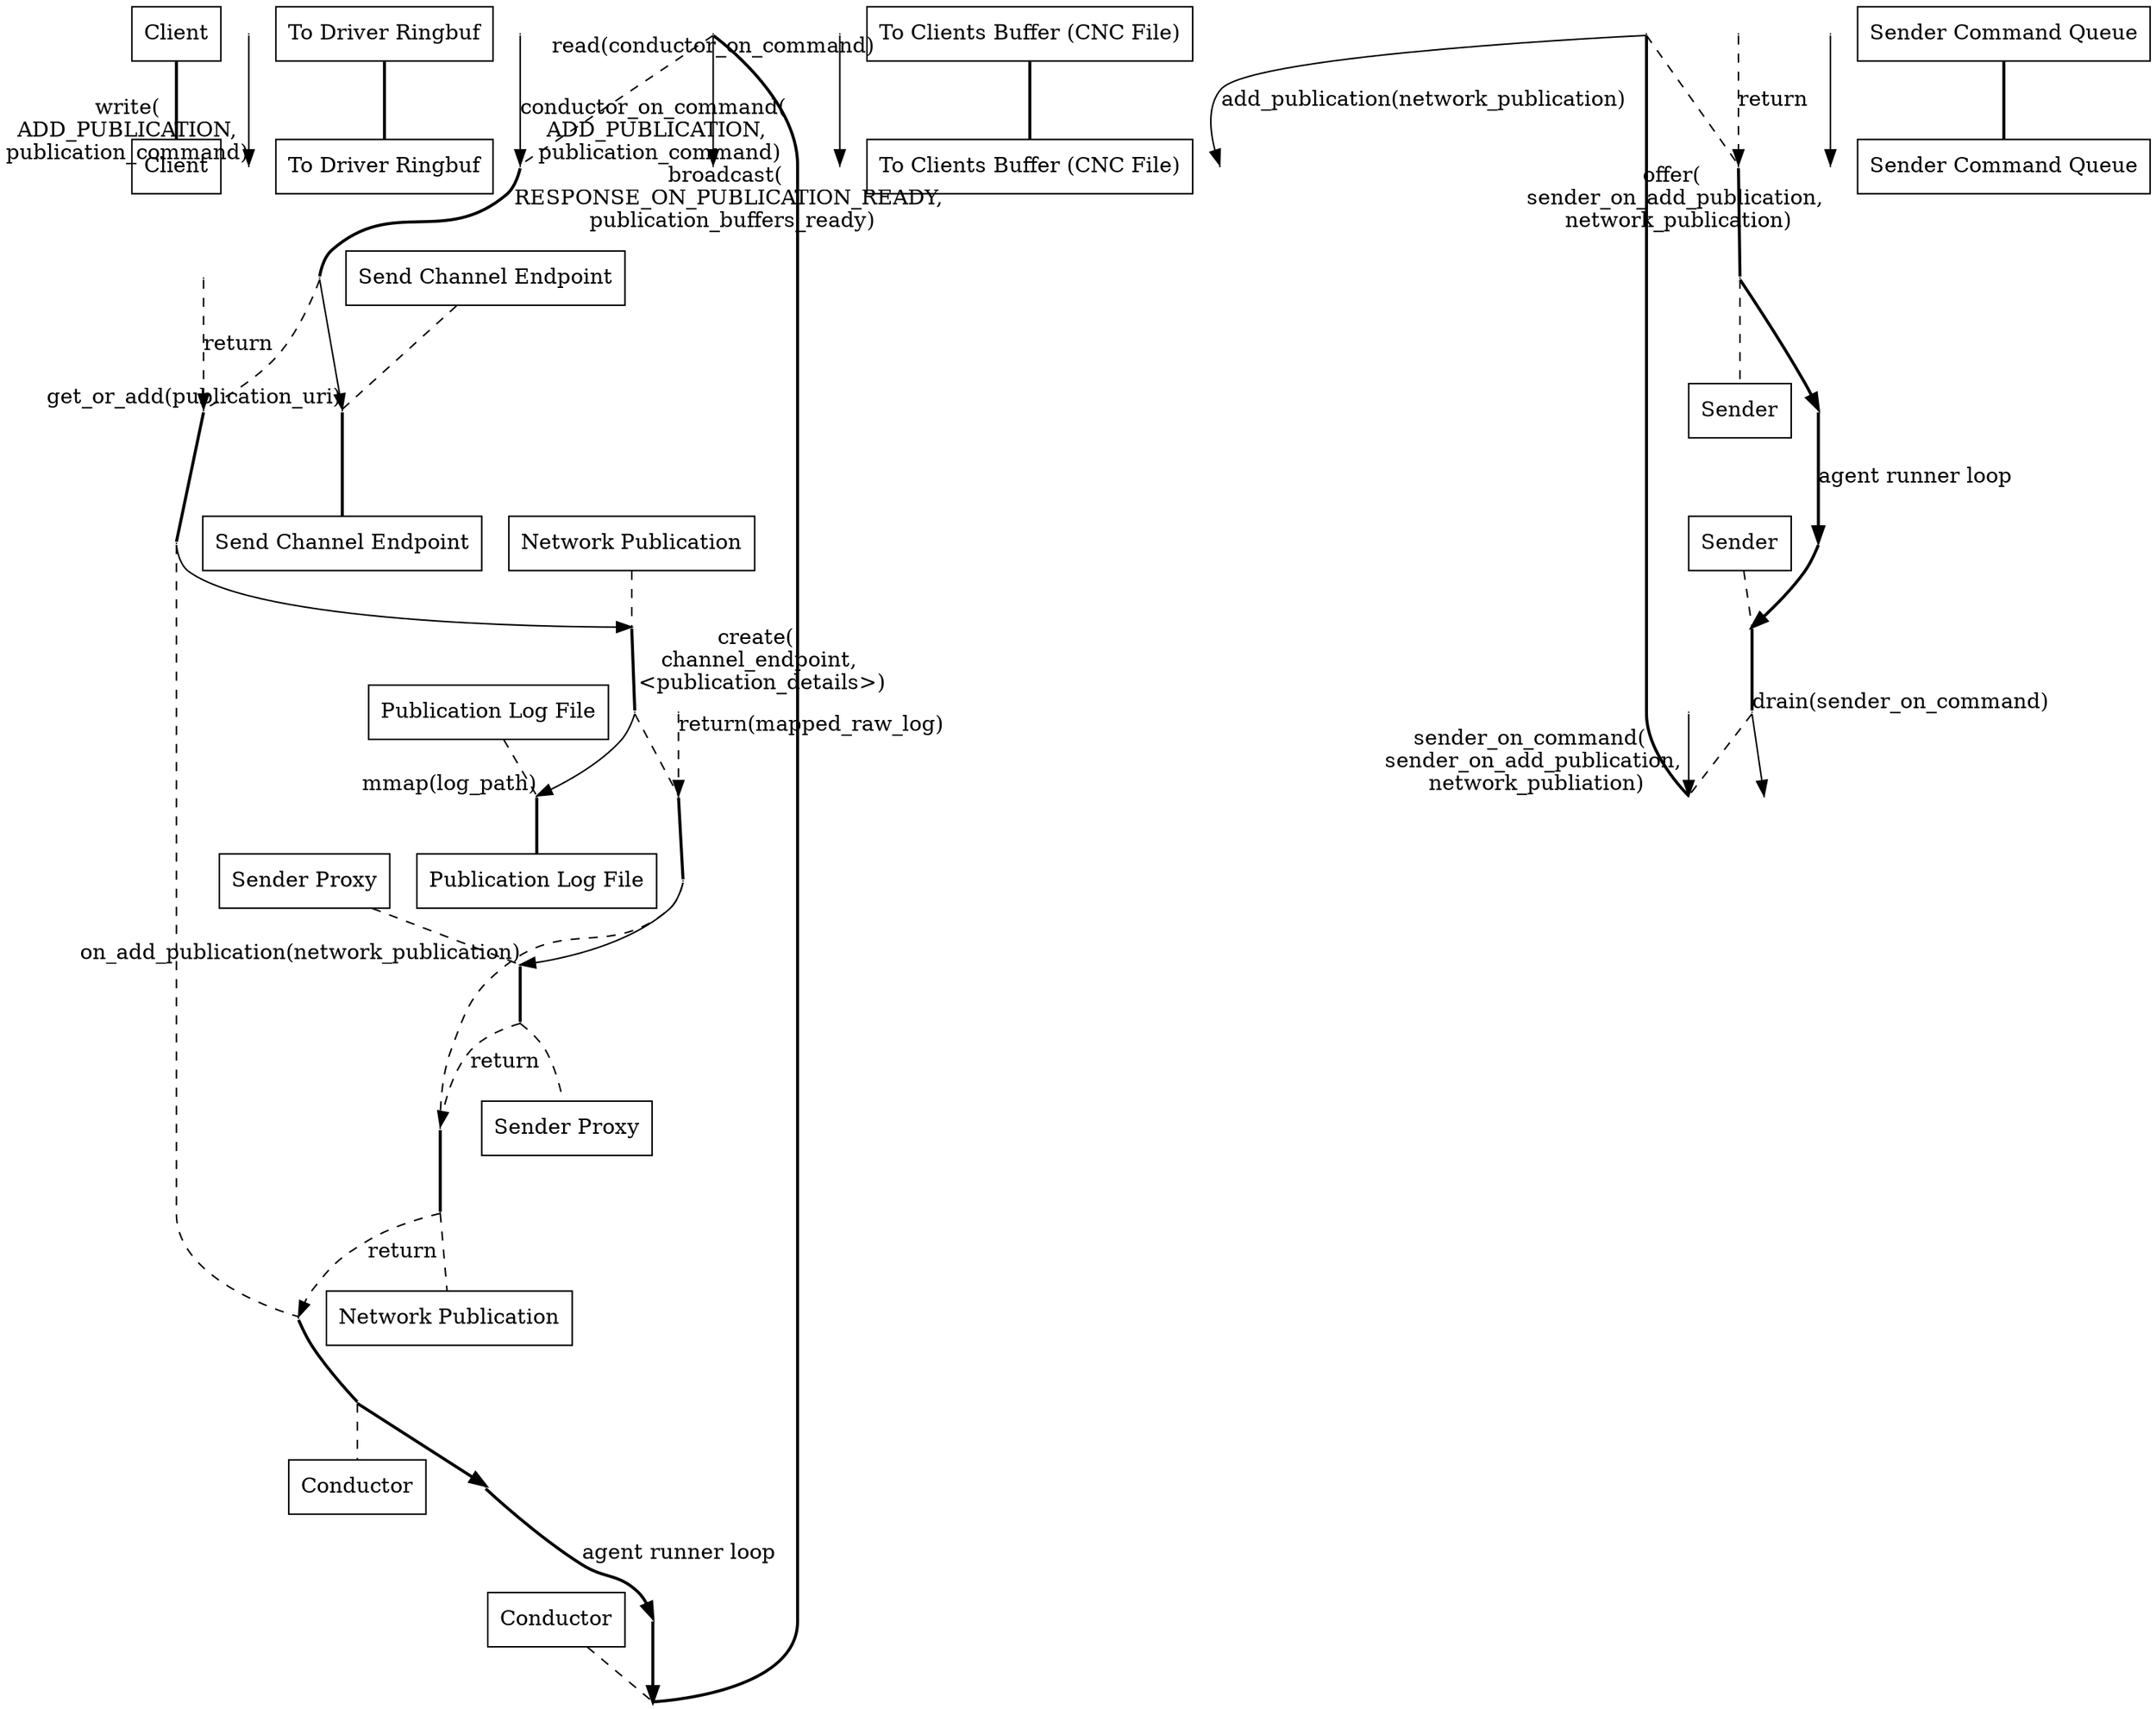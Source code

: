digraph add_publication_sequence_diagram {
  client__head [ label="Client" pos="0,0!" shape="record" ];
  client__write [ pos="0,-1!" shape="point" width="0" ]
  client__foot [ label="Client" pos="0,-17!" shape="record" ];
  to_driver_ringbuf__head [ label="To Driver Ringbuf" pos="3,0!" shape="record" ];
  to_driver_ringbuf__write [ pos="3,-1!" shape="point" width="0" ]
  to_driver_ringbuf__read [ pos="3,-2!" shape="point" width="0" ]
  to_driver_ringbuf__on_command [ pos="3,-3!" shape="point" width="0" ]
  to_driver_ringbuf__foot [ label="To Driver Ringbuf" pos="3,-17!" shape="record" ];
  conductor__head [ label="Conductor" pos="6,0!" shape="record" ];
  conductor__loop_begin [ pos="6,-1!" shape="point" width="0" ];
  conductor__ret_loop_begin [ pos="6.5,-1!" shape="point" width="0" ];
  conductor__read [ pos="6,-2!" shape="point" width="0" ]
  conductor__on_command [ pos="6,-3!" shape="point" width="0" ]
  conductor__get_add [ pos="6,-4!" shape="point" width="0" ]
  conductor__ret_get_add [ pos="6,-5!" shape="point" width="0" ]
  conductor__create [ pos="6,-6!" shape="point" width="0" ]
  conductor__ret_create [ pos="6,-12!" shape="point" width="0" ]
  conductor__broadcast [ pos="6,-15!" shape="point" width="0" ]
  conductor__loop_end [ pos="6,-16!" shape="point" width="0" ];
  conductor__ret_loop_end [ pos="6.5,-16!" shape="point" width="0" ];
  conductor__foot [ label="Conductor" pos="6,-17!" shape="record" ];
  to_clients_buffer__head [ label="To Clients Buffer (CNC File)" pos="9,0!" shape="record" ];
  to_clients_buffer__broadcast [ pos="9,-15!" shape="point" width="0" ]
  to_clients_buffer__foot [ label="To Clients Buffer (CNC File)" pos="9,-17!" shape="record" ];
  send_channel_endpoint__head [ label="Send Channel Endpoint" pos="12,0!" shape="record" ];
  send_channel_endpoint__get_add [ pos="12,-4!" shape="point" width="0" ]
  send_channel_endpoint__ret_get_add [ pos="12,-5!" shape="point" width="0" ]
  send_channel_endpoint__add_pub [ pos="12,-13!" shape="point" width="0" ]
  send_channel_endpoint__ret_add_pub [ pos="12,-14!" shape="point" width="0" ]
  send_channel_endpoint__foot [ label="Send Channel Endpoint" pos="12,-17!" shape="record" ];
  network_publication__head [ label="Network Publication" pos="15,0!" shape="record" ];
  network_publication__create [ pos="15,-6!" shape="point" width="0" ]
  network_publication__mmap [ pos="15,-7!" shape="point" width="0" ]
  network_publication__ret_mmap [ pos="15,-8!" shape="point" width="0" ]
  network_publication__on_add [ pos="15,-9!" shape="point" width="0" ]
  network_publication__ret_on_add [ pos="15,-11!" shape="point" width="0" ]
  network_publication__ret_create [ pos="15,-12!" shape="point" width="0" ]
  network_publication__foot [ label="Network Publication" pos="15,-17!" shape="record" ];
  publication_log__head [ label="Publication Log File" pos="18,0!" shape="record" ];
  publication_log__mmap [ pos="18,-7!" shape="point" width="0" ]
  publication_log__ret_mmap [ pos="18,-8!" shape="point" width="0" ]
  publication_log__foot [ label="Publication Log File" pos="18,-17!" shape="record" ];
  sender_proxy__head [ label="Sender Proxy" pos="21,0!" shape="record" ];
  sender_proxy__on_add [ pos="21,-9!" shape="point" width="0" ]
  sender_proxy__offer [ pos="21,-10!" shape="point" width="0" ]
  sender_proxy__ret_on_add [ pos="21,-11!" shape="point" width="0" ]
  sender_proxy__foot [ label="Sender Proxy" pos="21,-17!" shape="record" ];
  sender_command_queue__head [ label="Sender Command Queue" pos="24,0!" shape="record" ];
  sender_command_queue__offer [ pos="24,-10!" shape="point" width="0" ]
  sender_command_queue__drain [ pos="24,-11!" shape="point" width="0" ]
  sender_command_queue__on_command [ pos="24,-12!" shape="point" width="0" ]
  sender_command_queue__foot [ label="Sender Command Queue" pos="24,-17!" shape="record" ];
  sender__head [ label="Sender" pos="27,0!" shape="record" ];
  sender__loop_begin [ pos="27,-1!" shape="point" width="0" ];
  sender__ret_loop_begin [ pos="27.5,-1!" shape="point" width="0" ];
  sender__drain [ pos="27,-11!" shape="point" width="0" ]
  sender__on_command [ pos="27,-12!" shape="point" width="0" ]
  sender__add_pub [ pos="27,-13!" shape="point" width="0" ]
  sender__ret_add_pub [ pos="27,-14!" shape="point" width="0" ]
  sender__loop_end [ pos="27,-16!" shape="point" width="0" ];
  sender__ret_loop_end [ pos="27.5,-16!" shape="point" width="0" ];
  sender__foot [ label="Sender" pos="27,-17!" shape="record" ];

  client__head -> client__foot [ dir="none" style="bold" ]
  to_driver_ringbuf__head -> to_driver_ringbuf__foot [ dir="none" style="bold" ]
  conductor__head -> conductor__loop_begin [ dir="none" style="dashed" ]
  conductor__loop_begin -> conductor__read [ dir="none" style="bold" ]
  conductor__read -> conductor__on_command [ dir="none" style="dashed" ]
  conductor__on_command -> conductor__get_add [ dir="none" style="bold" ]
  conductor__get_add -> conductor__ret_get_add [ dir="none" style="dashed" ]
  conductor__ret_get_add -> conductor__create [ dir="none" style="bold" ]
  conductor__create -> conductor__ret_create [ dir="none" style="dashed" ]
  conductor__ret_create -> conductor__loop_end [ dir="none" style="bold" ]
  conductor__loop_end -> conductor__foot [ dir="none" style="dashed" ]
  to_clients_buffer__head -> to_clients_buffer__foot [ dir="none" style="bold" ]
  send_channel_endpoint__head -> send_channel_endpoint__get_add [ dir="none" style="dashed" ]
  send_channel_endpoint__get_add -> send_channel_endpoint__foot [ dir="none" style="bold" ]
  network_publication__head -> network_publication__create [ dir="none" style="dashed" ]
  network_publication__create -> network_publication__mmap [ dir="none" style="bold" ]
  network_publication__mmap -> network_publication__ret_mmap [ dir="none" style="dashed" ]
  network_publication__ret_mmap -> network_publication__on_add [ dir="none" style="bold" ]
  network_publication__on_add -> network_publication__ret_on_add  [ dir="none" style="dashed" ]
  network_publication__ret_on_add -> network_publication__ret_create [ dir="none" style="bold" ]
  network_publication__ret_create -> network_publication__foot [ dir="none" style="dashed" ]
  publication_log__head -> publication_log__mmap [ dir="none" style="dashed" ]
  publication_log__mmap -> publication_log__foot [ dir="none" style="bold" ]
  sender_proxy__head -> sender_proxy__on_add [ dir="none" style="dashed" ]
  sender_proxy__on_add -> sender_proxy__ret_on_add [ dir="none" style="bold" ]
  sender_proxy__ret_on_add -> sender_proxy__foot [ dir="none" style="dashed" ]
  sender_command_queue__head -> sender_command_queue__foot [ dir="none" style="bold" ]
  sender__head -> sender__loop_begin [ dir="none" style="dashed" ]
  sender__loop_begin -> sender__drain [ dir="none" style="bold" ]
  sender__drain -> sender__on_command [ dir="none" style="dashed" ]
  sender__on_command -> sender__add_pub [ dir="none" style="bold" ]
  sender__add_pub -> sender__ret_add_pub [ dir="none" style="dashed" ]
  sender__ret_add_pub -> sender__loop_end [ dir="none" style="bold" ]
  sender__loop_end -> sender__foot [ dir="none" style="dashed" ]

  client__write -> to_driver_ringbuf__write [ headlabel="write(\nADD_PUBLICATION,\npublication_command)" style="solid" ]
  conductor__read -> to_driver_ringbuf__read [ taillabel="read(conductor_on_command)" style="solid" ]
  to_driver_ringbuf__on_command -> conductor__on_command [ headlabel="conductor_on_command( \n ADD_PUBLICATION, \n publication_command)" style="solid" ]
  conductor__get_add -> send_channel_endpoint__get_add [ headlabel="get_or_add(publication_uri)" style="solid" ]
  send_channel_endpoint__ret_get_add -> conductor__ret_get_add [ label="return" style="dashed" ]
  conductor__create -> network_publication__create [ headlabel="create( \n channel_endpoint, \n <publication_details>)" style="solid" ]
  network_publication__mmap -> publication_log__mmap [ headlabel="mmap(log_path)" style="solid" ]
  publication_log__ret_mmap -> network_publication__ret_mmap [ taillabel="return(mapped_raw_log)" style="dashed" ]
  network_publication__on_add -> sender_proxy__on_add [ headlabel="on_add_publication(network_publication)" style="solid" ]
  sender_proxy__offer -> sender_command_queue__offer [ headlabel="offer( \n sender_on_add_publication, \n network_publication)" style="solid" ]
  sender_proxy__ret_on_add -> network_publication__ret_on_add [ label="return" style="dashed" ]
  network_publication__ret_create -> conductor__ret_create [ label="return" style="dashed" ]
  conductor__broadcast -> to_clients_buffer__broadcast [ headlabel="broadcast( \n RESPONSE_ON_PUBLICATION_READY, \n publication_buffers_ready)" style="solid" ]
  sender__drain -> sender_command_queue__drain [ taillabel="drain(sender_on_command)" style="solid" ]
  sender_command_queue__on_command -> sender__on_command [ headlabel="sender_on_command( \n sender_on_add_publication, \n network_publiation)" style="solid" ]
  sender__add_pub -> send_channel_endpoint__add_pub [ label="add_publication(network_publication)" style="solid" ]
  send_channel_endpoint__ret_add_pub -> sender__ret_add_pub [ label="return" style="dashed" ]
  conductor__loop_end -> conductor__ret_loop_end [ style="bold" ]
  conductor__ret_loop_end -> conductor__ret_loop_begin [ label="agent runner loop" style="bold" ]
  conductor__ret_loop_begin -> conductor__loop_begin [ style="bold" ]
  sender__loop_end -> sender__ret_loop_end [ style="bold" ]
  sender__ret_loop_end -> sender__ret_loop_begin [ label="agent runner loop" style="bold" ]
  sender__ret_loop_begin -> sender__loop_begin [ style="bold" ]
}
